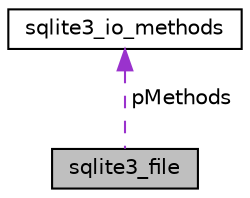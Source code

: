 digraph G
{
 // INTERACTIVE_SVG=YES
  edge [fontname="Helvetica",fontsize="10",labelfontname="Helvetica",labelfontsize="10"];
  node [fontname="Helvetica",fontsize="10",shape=record];
  Node1 [label="sqlite3_file",height=0.2,width=0.4,color="black", fillcolor="grey75", style="filled" fontcolor="black"];
  Node2 -> Node1 [dir="back",color="darkorchid3",fontsize="10",style="dashed",label=" pMethods" ,fontname="Helvetica"];
  Node2 [label="sqlite3_io_methods",height=0.2,width=0.4,color="black", fillcolor="white", style="filled",URL="$d9/df3/structsqlite3__io__methods.html"];
}

